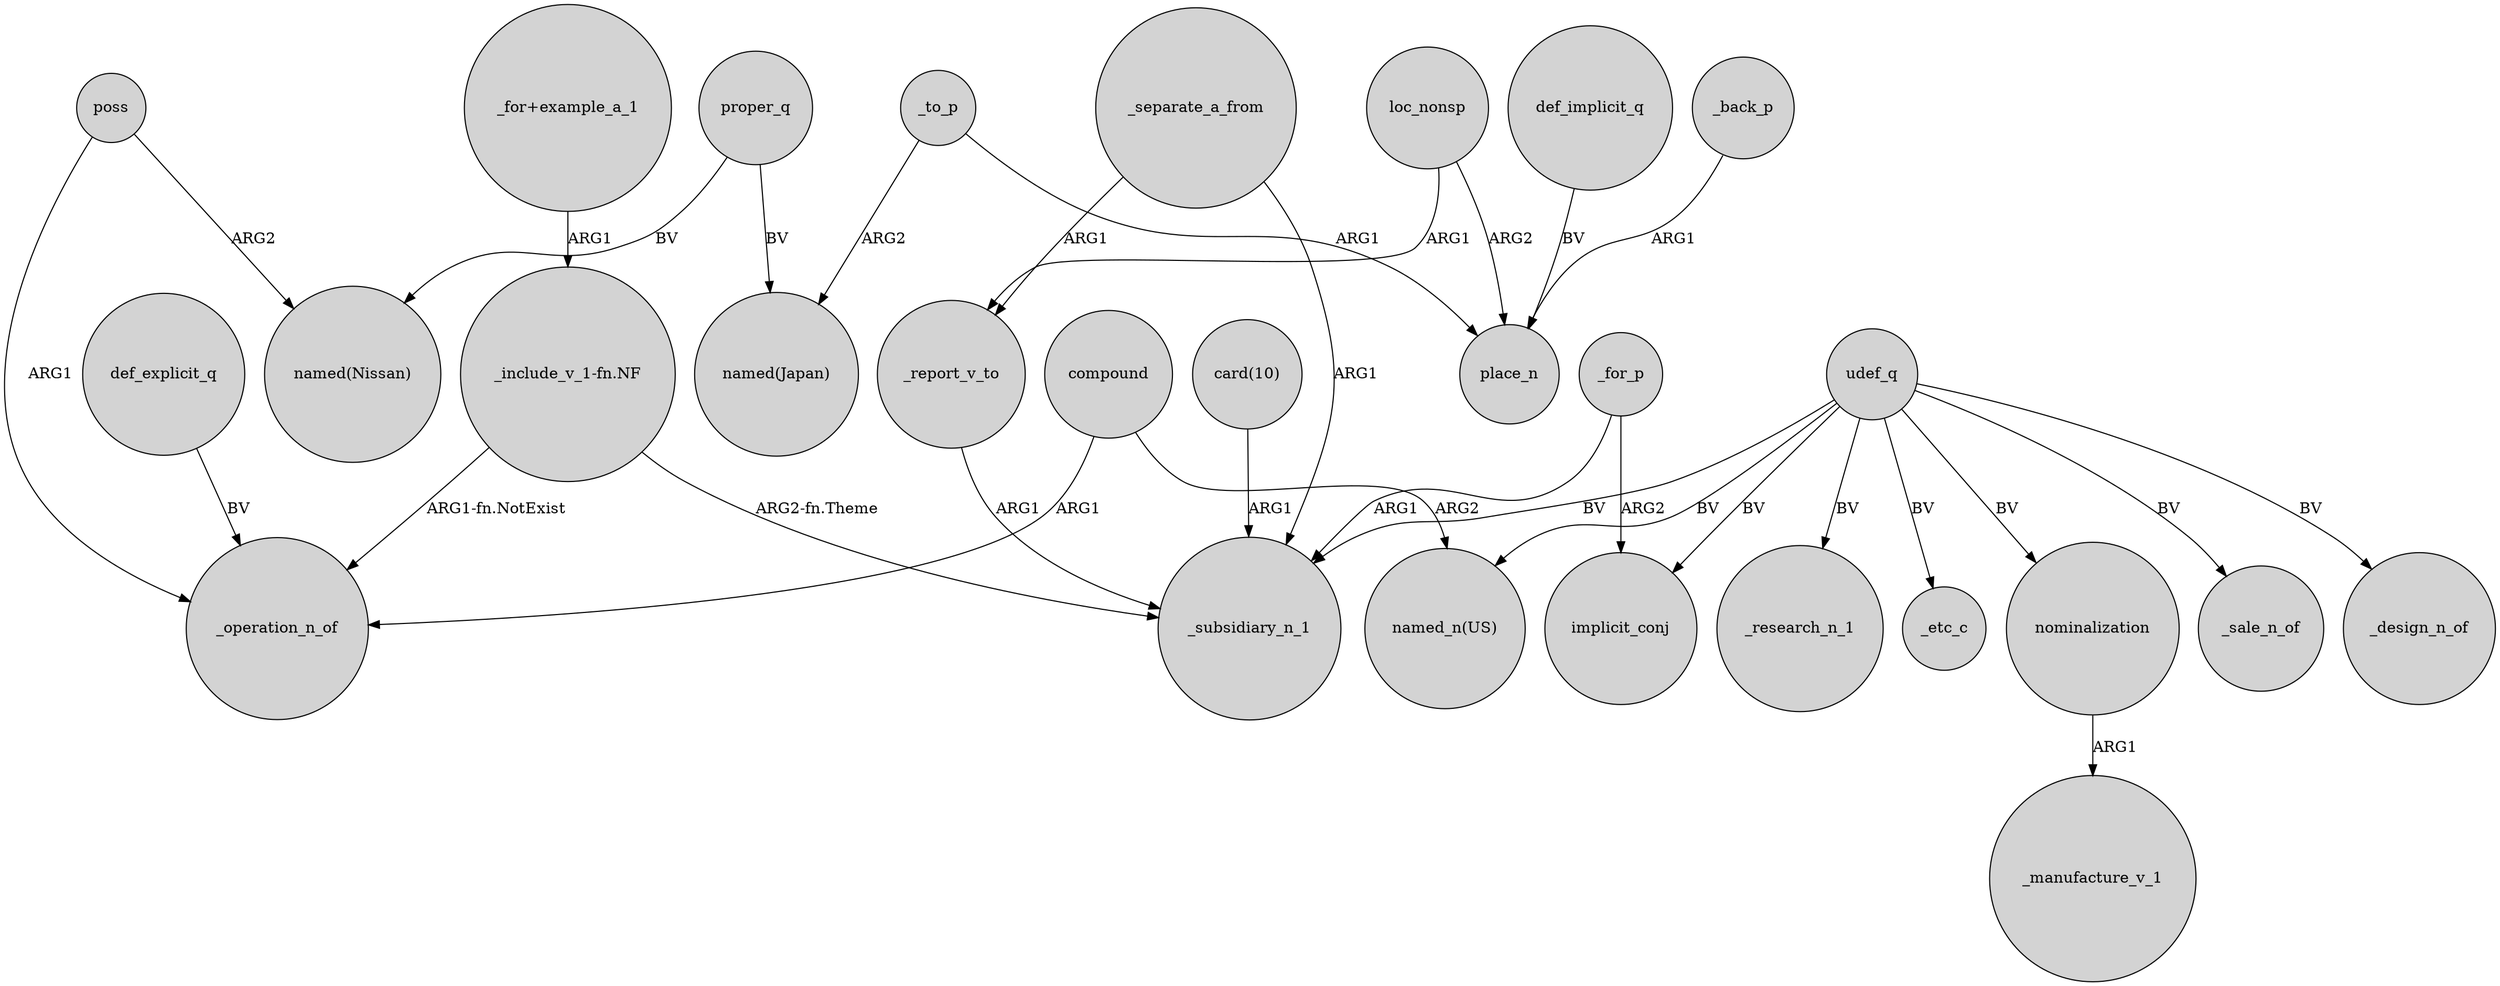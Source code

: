 digraph {
	node [shape=circle style=filled]
	compound -> _operation_n_of [label=ARG1]
	_report_v_to -> _subsidiary_n_1 [label=ARG1]
	udef_q -> "named_n(US)" [label=BV]
	_for_p -> implicit_conj [label=ARG2]
	poss -> _operation_n_of [label=ARG1]
	"_include_v_1-fn.NF" -> _operation_n_of [label="ARG1-fn.NotExist"]
	udef_q -> _research_n_1 [label=BV]
	"card(10)" -> _subsidiary_n_1 [label=ARG1]
	"_for+example_a_1" -> "_include_v_1-fn.NF" [label=ARG1]
	_to_p -> "named(Japan)" [label=ARG2]
	udef_q -> _etc_c [label=BV]
	poss -> "named(Nissan)" [label=ARG2]
	nominalization -> _manufacture_v_1 [label=ARG1]
	def_implicit_q -> place_n [label=BV]
	_for_p -> _subsidiary_n_1 [label=ARG1]
	udef_q -> implicit_conj [label=BV]
	udef_q -> _subsidiary_n_1 [label=BV]
	compound -> "named_n(US)" [label=ARG2]
	proper_q -> "named(Japan)" [label=BV]
	def_explicit_q -> _operation_n_of [label=BV]
	proper_q -> "named(Nissan)" [label=BV]
	loc_nonsp -> _report_v_to [label=ARG1]
	_to_p -> place_n [label=ARG1]
	udef_q -> nominalization [label=BV]
	udef_q -> _sale_n_of [label=BV]
	udef_q -> _design_n_of [label=BV]
	loc_nonsp -> place_n [label=ARG2]
	_back_p -> place_n [label=ARG1]
	_separate_a_from -> _report_v_to [label=ARG1]
	"_include_v_1-fn.NF" -> _subsidiary_n_1 [label="ARG2-fn.Theme"]
	_separate_a_from -> _subsidiary_n_1 [label=ARG1]
}
